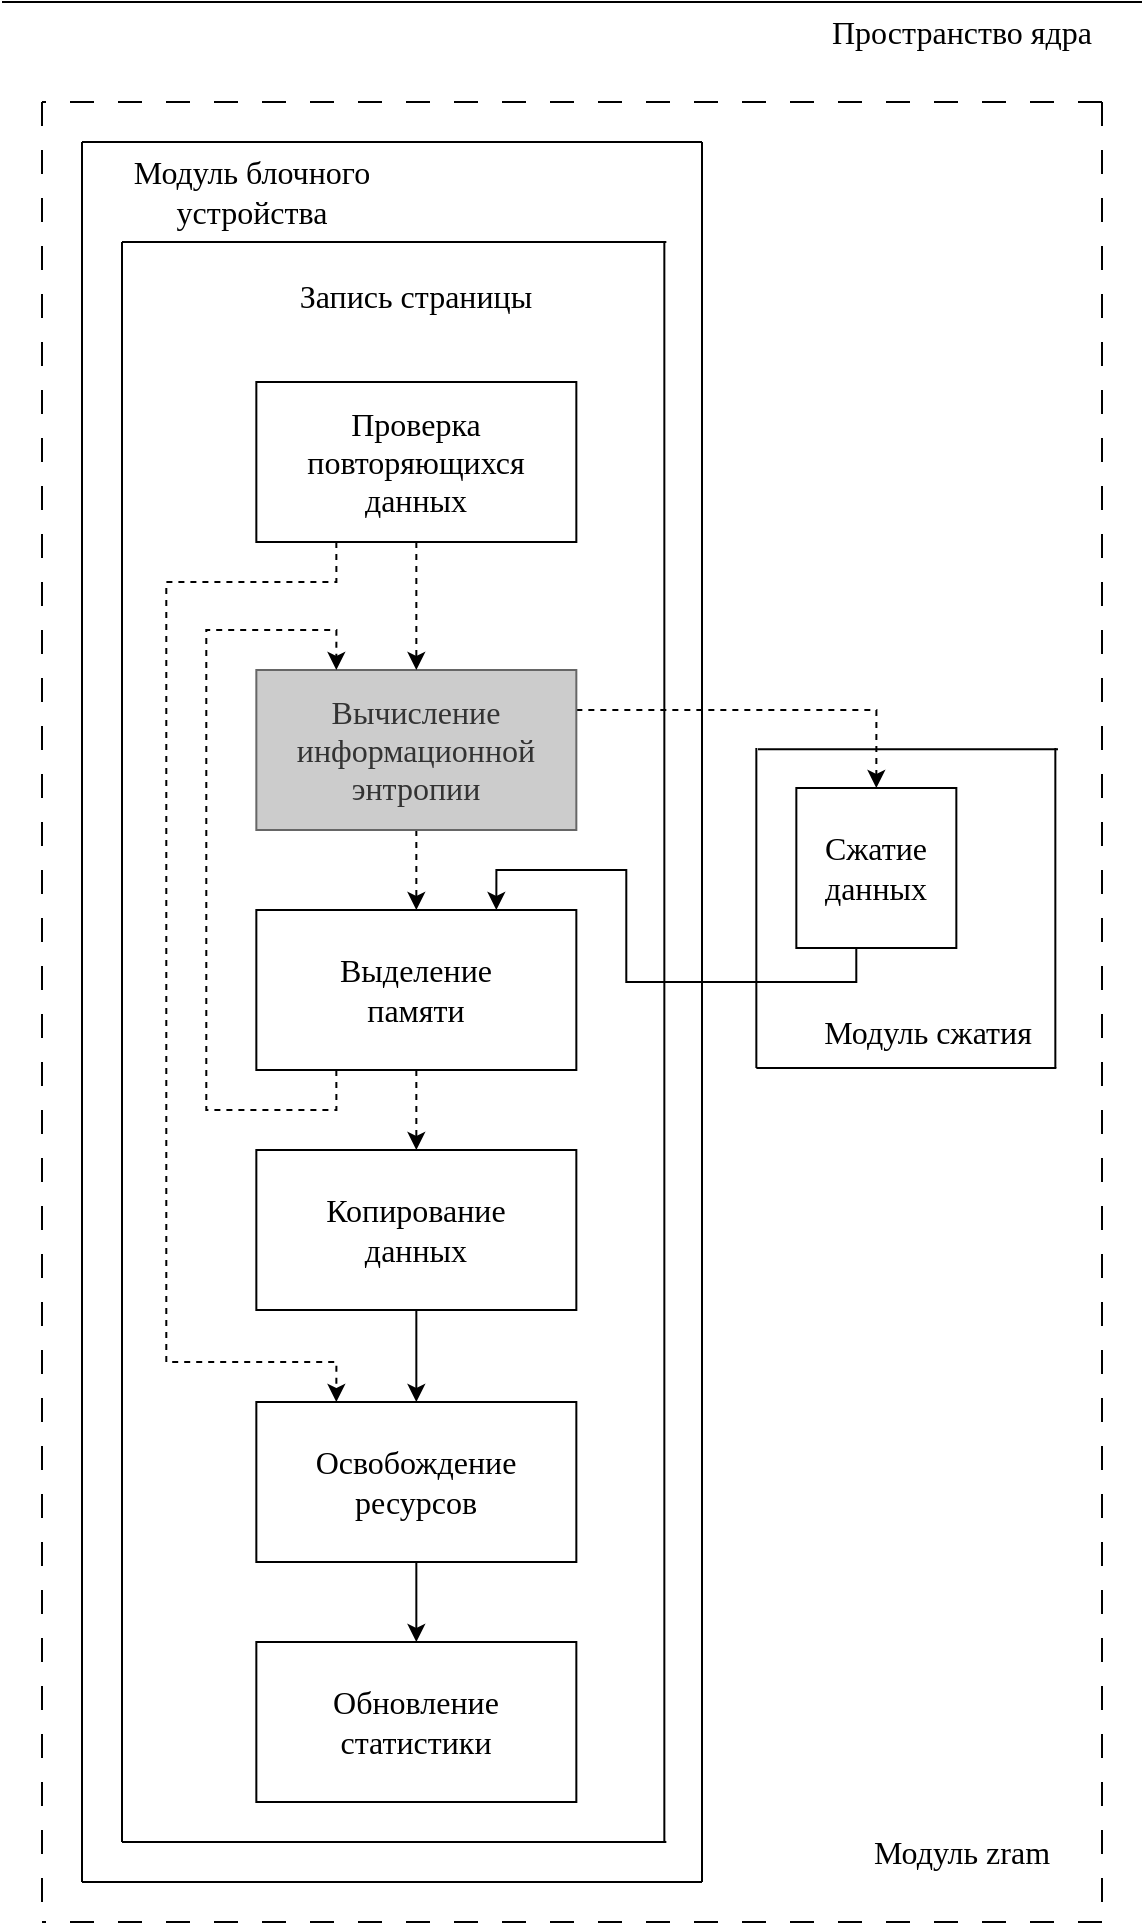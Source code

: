 <mxfile version="21.3.6" type="device">
  <diagram name="Страница 1" id="bHYNRlSTIzHRA6oqRkjn">
    <mxGraphModel dx="978" dy="591" grid="1" gridSize="10" guides="1" tooltips="1" connect="1" arrows="1" fold="1" page="1" pageScale="1" pageWidth="600" pageHeight="1000" math="0" shadow="0">
      <root>
        <mxCell id="0" />
        <mxCell id="1" parent="0" />
        <mxCell id="8-j4BtTnx-JnqvVjRiaJ-2" value="Пространство ядра" style="text;html=1;strokeColor=none;fillColor=none;align=center;verticalAlign=middle;whiteSpace=wrap;rounded=0;fontFamily=Times New Roman;fontSize=16;" parent="1" vertex="1">
          <mxGeometry x="425" y="20" width="140" height="30" as="geometry" />
        </mxCell>
        <mxCell id="8-j4BtTnx-JnqvVjRiaJ-4" value="Модуль zram" style="text;html=1;strokeColor=none;fillColor=none;align=center;verticalAlign=middle;whiteSpace=wrap;rounded=0;fontFamily=Times New Roman;fontSize=16;" parent="1" vertex="1">
          <mxGeometry x="445" y="930" width="100" height="30" as="geometry" />
        </mxCell>
        <mxCell id="8-j4BtTnx-JnqvVjRiaJ-5" value="" style="endArrow=none;dashed=1;html=1;rounded=0;endSize=6;strokeWidth=1;dashPattern=12 12;" parent="1" edge="1">
          <mxGeometry width="50" height="50" relative="1" as="geometry">
            <mxPoint x="35" y="70" as="sourcePoint" />
            <mxPoint x="35" y="980" as="targetPoint" />
          </mxGeometry>
        </mxCell>
        <mxCell id="8-j4BtTnx-JnqvVjRiaJ-9" value="Модуль сжатия" style="text;html=1;strokeColor=none;fillColor=none;align=center;verticalAlign=middle;whiteSpace=wrap;rounded=0;fontFamily=Times New Roman;fontSize=16;" parent="1" vertex="1">
          <mxGeometry x="423.0" y="520" width="110" height="30" as="geometry" />
        </mxCell>
        <mxCell id="8-j4BtTnx-JnqvVjRiaJ-10" value="" style="endArrow=none;html=1;rounded=0;" parent="1" edge="1">
          <mxGeometry width="50" height="50" relative="1" as="geometry">
            <mxPoint x="392.17" y="553" as="sourcePoint" />
            <mxPoint x="392.17" y="393" as="targetPoint" />
          </mxGeometry>
        </mxCell>
        <mxCell id="8-j4BtTnx-JnqvVjRiaJ-11" value="" style="endArrow=none;html=1;rounded=0;" parent="1" edge="1">
          <mxGeometry width="50" height="50" relative="1" as="geometry">
            <mxPoint x="543" y="393.66" as="sourcePoint" />
            <mxPoint x="393.0" y="393.66" as="targetPoint" />
          </mxGeometry>
        </mxCell>
        <mxCell id="8-j4BtTnx-JnqvVjRiaJ-12" value="" style="endArrow=none;html=1;rounded=0;" parent="1" edge="1">
          <mxGeometry width="50" height="50" relative="1" as="geometry">
            <mxPoint x="542.17" y="553" as="sourcePoint" />
            <mxPoint x="392.17" y="553" as="targetPoint" />
          </mxGeometry>
        </mxCell>
        <mxCell id="8-j4BtTnx-JnqvVjRiaJ-13" value="" style="endArrow=none;html=1;rounded=0;" parent="1" edge="1">
          <mxGeometry width="50" height="50" relative="1" as="geometry">
            <mxPoint x="541.67" y="553" as="sourcePoint" />
            <mxPoint x="541.67" y="393" as="targetPoint" />
          </mxGeometry>
        </mxCell>
        <mxCell id="8-j4BtTnx-JnqvVjRiaJ-42" style="edgeStyle=orthogonalEdgeStyle;rounded=0;orthogonalLoop=1;jettySize=auto;html=1;exitX=0.5;exitY=1;exitDx=0;exitDy=0;entryX=0.5;entryY=0;entryDx=0;entryDy=0;dashed=1;" parent="1" source="8-j4BtTnx-JnqvVjRiaJ-14" target="8-j4BtTnx-JnqvVjRiaJ-41" edge="1">
          <mxGeometry relative="1" as="geometry" />
        </mxCell>
        <mxCell id="q-0QKQOBBgqSstTUB_Su-4" style="edgeStyle=orthogonalEdgeStyle;rounded=0;orthogonalLoop=1;jettySize=auto;html=1;exitX=1;exitY=0.25;exitDx=0;exitDy=0;entryX=0.5;entryY=0;entryDx=0;entryDy=0;dashed=1;" parent="1" source="8-j4BtTnx-JnqvVjRiaJ-14" target="8-j4BtTnx-JnqvVjRiaJ-22" edge="1">
          <mxGeometry relative="1" as="geometry" />
        </mxCell>
        <mxCell id="8-j4BtTnx-JnqvVjRiaJ-14" value="Вычисление информационной энтропии" style="rounded=0;whiteSpace=wrap;html=1;fontFamily=Times New Roman;fontSize=16;labelBackgroundColor=none;fillColor=#CCCCCC;fontColor=#333333;strokeColor=#666666;" parent="1" vertex="1">
          <mxGeometry x="142.17" y="354" width="160" height="80" as="geometry" />
        </mxCell>
        <mxCell id="8-j4BtTnx-JnqvVjRiaJ-15" value="Модуль блочного устройства" style="text;html=1;strokeColor=none;fillColor=none;align=center;verticalAlign=middle;whiteSpace=wrap;rounded=0;fontFamily=Times New Roman;fontSize=16;" parent="1" vertex="1">
          <mxGeometry x="55.0" y="100" width="170" height="30" as="geometry" />
        </mxCell>
        <mxCell id="8-j4BtTnx-JnqvVjRiaJ-17" value="" style="endArrow=none;html=1;rounded=0;" parent="1" edge="1">
          <mxGeometry width="50" height="50" relative="1" as="geometry">
            <mxPoint x="585" y="20" as="sourcePoint" />
            <mxPoint x="15" y="20.0" as="targetPoint" />
          </mxGeometry>
        </mxCell>
        <mxCell id="8-j4BtTnx-JnqvVjRiaJ-40" style="edgeStyle=orthogonalEdgeStyle;rounded=0;orthogonalLoop=1;jettySize=auto;html=1;exitX=0.5;exitY=1;exitDx=0;exitDy=0;entryX=0.5;entryY=0;entryDx=0;entryDy=0;dashed=1;" parent="1" source="8-j4BtTnx-JnqvVjRiaJ-21" target="8-j4BtTnx-JnqvVjRiaJ-14" edge="1">
          <mxGeometry relative="1" as="geometry" />
        </mxCell>
        <mxCell id="q-0QKQOBBgqSstTUB_Su-3" style="edgeStyle=orthogonalEdgeStyle;rounded=0;orthogonalLoop=1;jettySize=auto;html=1;exitX=0.25;exitY=1;exitDx=0;exitDy=0;entryX=0.25;entryY=0;entryDx=0;entryDy=0;dashed=1;" parent="1" source="8-j4BtTnx-JnqvVjRiaJ-21" target="8-j4BtTnx-JnqvVjRiaJ-26" edge="1">
          <mxGeometry relative="1" as="geometry">
            <Array as="points">
              <mxPoint x="182.17" y="310" />
              <mxPoint x="97.17" y="310" />
              <mxPoint x="97.17" y="700" />
              <mxPoint x="182.17" y="700" />
            </Array>
          </mxGeometry>
        </mxCell>
        <mxCell id="8-j4BtTnx-JnqvVjRiaJ-21" value="Проверка повторяющихся&lt;br&gt;данных" style="rounded=0;whiteSpace=wrap;html=1;fontFamily=Times New Roman;fontSize=16;" parent="1" vertex="1">
          <mxGeometry x="142.17" y="210" width="160" height="80" as="geometry" />
        </mxCell>
        <mxCell id="q-0QKQOBBgqSstTUB_Su-5" style="edgeStyle=orthogonalEdgeStyle;rounded=0;orthogonalLoop=1;jettySize=auto;html=1;exitX=0.5;exitY=1;exitDx=0;exitDy=0;entryX=0.75;entryY=0;entryDx=0;entryDy=0;" parent="1" source="8-j4BtTnx-JnqvVjRiaJ-22" target="8-j4BtTnx-JnqvVjRiaJ-41" edge="1">
          <mxGeometry relative="1" as="geometry">
            <Array as="points">
              <mxPoint x="442.17" y="510" />
              <mxPoint x="327.17" y="510" />
              <mxPoint x="327.17" y="454" />
              <mxPoint x="262.17" y="454" />
            </Array>
          </mxGeometry>
        </mxCell>
        <mxCell id="8-j4BtTnx-JnqvVjRiaJ-22" value="Сжатие данных" style="rounded=0;whiteSpace=wrap;html=1;fontFamily=Times New Roman;fontSize=16;" parent="1" vertex="1">
          <mxGeometry x="412.17" y="413" width="80" height="80" as="geometry" />
        </mxCell>
        <mxCell id="8-j4BtTnx-JnqvVjRiaJ-49" style="edgeStyle=orthogonalEdgeStyle;rounded=0;orthogonalLoop=1;jettySize=auto;html=1;exitX=0.5;exitY=1;exitDx=0;exitDy=0;entryX=0.5;entryY=0;entryDx=0;entryDy=0;" parent="1" source="8-j4BtTnx-JnqvVjRiaJ-24" target="8-j4BtTnx-JnqvVjRiaJ-26" edge="1">
          <mxGeometry relative="1" as="geometry" />
        </mxCell>
        <mxCell id="8-j4BtTnx-JnqvVjRiaJ-24" value="Копирование&lt;br&gt;данных" style="rounded=0;whiteSpace=wrap;html=1;fontFamily=Times New Roman;fontSize=16;" parent="1" vertex="1">
          <mxGeometry x="142.17" y="594" width="160" height="80" as="geometry" />
        </mxCell>
        <mxCell id="8-j4BtTnx-JnqvVjRiaJ-25" value="Обновление статистики" style="rounded=0;whiteSpace=wrap;html=1;fontFamily=Times New Roman;fontSize=16;" parent="1" vertex="1">
          <mxGeometry x="142.17" y="840" width="160" height="80" as="geometry" />
        </mxCell>
        <mxCell id="8-j4BtTnx-JnqvVjRiaJ-50" style="edgeStyle=orthogonalEdgeStyle;rounded=0;orthogonalLoop=1;jettySize=auto;html=1;exitX=0.5;exitY=1;exitDx=0;exitDy=0;entryX=0.5;entryY=0;entryDx=0;entryDy=0;" parent="1" source="8-j4BtTnx-JnqvVjRiaJ-26" target="8-j4BtTnx-JnqvVjRiaJ-25" edge="1">
          <mxGeometry relative="1" as="geometry" />
        </mxCell>
        <mxCell id="8-j4BtTnx-JnqvVjRiaJ-26" value="Освобождение&lt;br&gt;ресурсов" style="rounded=0;whiteSpace=wrap;html=1;fontFamily=Times New Roman;fontSize=16;" parent="1" vertex="1">
          <mxGeometry x="142.17" y="720" width="160" height="80" as="geometry" />
        </mxCell>
        <mxCell id="8-j4BtTnx-JnqvVjRiaJ-48" style="edgeStyle=orthogonalEdgeStyle;rounded=0;orthogonalLoop=1;jettySize=auto;html=1;exitX=0.5;exitY=1;exitDx=0;exitDy=0;entryX=0.5;entryY=0;entryDx=0;entryDy=0;dashed=1;" parent="1" source="8-j4BtTnx-JnqvVjRiaJ-41" target="8-j4BtTnx-JnqvVjRiaJ-24" edge="1">
          <mxGeometry relative="1" as="geometry" />
        </mxCell>
        <mxCell id="q-0QKQOBBgqSstTUB_Su-1" style="edgeStyle=orthogonalEdgeStyle;rounded=0;orthogonalLoop=1;jettySize=auto;html=1;exitX=0.25;exitY=1;exitDx=0;exitDy=0;entryX=0.25;entryY=0;entryDx=0;entryDy=0;dashed=1;" parent="1" source="8-j4BtTnx-JnqvVjRiaJ-41" target="8-j4BtTnx-JnqvVjRiaJ-14" edge="1">
          <mxGeometry relative="1" as="geometry">
            <Array as="points">
              <mxPoint x="182.17" y="574" />
              <mxPoint x="117.17" y="574" />
              <mxPoint x="117.17" y="334" />
              <mxPoint x="182.17" y="334" />
            </Array>
          </mxGeometry>
        </mxCell>
        <mxCell id="8-j4BtTnx-JnqvVjRiaJ-41" value="Выделение &lt;br&gt;памяти" style="rounded=0;whiteSpace=wrap;html=1;fontFamily=Times New Roman;fontSize=16;" parent="1" vertex="1">
          <mxGeometry x="142.17" y="474" width="160" height="80" as="geometry" />
        </mxCell>
        <mxCell id="8-j4BtTnx-JnqvVjRiaJ-57" value="" style="endArrow=none;html=1;rounded=0;" parent="1" edge="1">
          <mxGeometry width="50" height="50" relative="1" as="geometry">
            <mxPoint x="347.17" y="140" as="sourcePoint" />
            <mxPoint x="75" y="140" as="targetPoint" />
          </mxGeometry>
        </mxCell>
        <mxCell id="8-j4BtTnx-JnqvVjRiaJ-58" value="" style="endArrow=none;html=1;rounded=0;" parent="1" edge="1">
          <mxGeometry width="50" height="50" relative="1" as="geometry">
            <mxPoint x="347.17" y="940" as="sourcePoint" />
            <mxPoint x="75" y="940" as="targetPoint" />
          </mxGeometry>
        </mxCell>
        <mxCell id="q-0QKQOBBgqSstTUB_Su-6" value="" style="endArrow=none;html=1;rounded=0;" parent="1" edge="1">
          <mxGeometry width="50" height="50" relative="1" as="geometry">
            <mxPoint x="346.17" y="940" as="sourcePoint" />
            <mxPoint x="346.17" y="140" as="targetPoint" />
          </mxGeometry>
        </mxCell>
        <mxCell id="0QxBdEduHU2mTVZzbe1w-1" value="Запись страницы" style="text;html=1;strokeColor=none;fillColor=none;align=center;verticalAlign=middle;whiteSpace=wrap;rounded=0;fontFamily=Times New Roman;fontSize=16;" vertex="1" parent="1">
          <mxGeometry x="137.17" y="152" width="170" height="30" as="geometry" />
        </mxCell>
        <mxCell id="0QxBdEduHU2mTVZzbe1w-2" value="" style="endArrow=none;html=1;rounded=0;" edge="1" parent="1">
          <mxGeometry width="50" height="50" relative="1" as="geometry">
            <mxPoint x="365" y="960" as="sourcePoint" />
            <mxPoint x="365" y="90" as="targetPoint" />
          </mxGeometry>
        </mxCell>
        <mxCell id="0QxBdEduHU2mTVZzbe1w-3" value="" style="endArrow=none;html=1;rounded=0;" edge="1" parent="1">
          <mxGeometry width="50" height="50" relative="1" as="geometry">
            <mxPoint x="55" y="960" as="sourcePoint" />
            <mxPoint x="55" y="90" as="targetPoint" />
          </mxGeometry>
        </mxCell>
        <mxCell id="0QxBdEduHU2mTVZzbe1w-4" value="" style="endArrow=none;html=1;rounded=0;" edge="1" parent="1">
          <mxGeometry width="50" height="50" relative="1" as="geometry">
            <mxPoint x="365" y="960" as="sourcePoint" />
            <mxPoint x="55.0" y="960" as="targetPoint" />
          </mxGeometry>
        </mxCell>
        <mxCell id="0QxBdEduHU2mTVZzbe1w-5" value="" style="endArrow=none;html=1;rounded=0;" edge="1" parent="1">
          <mxGeometry width="50" height="50" relative="1" as="geometry">
            <mxPoint x="365" y="90" as="sourcePoint" />
            <mxPoint x="55.0" y="90" as="targetPoint" />
          </mxGeometry>
        </mxCell>
        <mxCell id="0QxBdEduHU2mTVZzbe1w-6" value="" style="endArrow=none;html=1;rounded=0;" edge="1" parent="1">
          <mxGeometry width="50" height="50" relative="1" as="geometry">
            <mxPoint x="75" y="940" as="sourcePoint" />
            <mxPoint x="75" y="140" as="targetPoint" />
          </mxGeometry>
        </mxCell>
        <mxCell id="0QxBdEduHU2mTVZzbe1w-7" value="" style="endArrow=none;dashed=1;html=1;rounded=0;endSize=6;strokeWidth=1;dashPattern=12 12;" edge="1" parent="1">
          <mxGeometry width="50" height="50" relative="1" as="geometry">
            <mxPoint x="565" y="70" as="sourcePoint" />
            <mxPoint x="565" y="980" as="targetPoint" />
          </mxGeometry>
        </mxCell>
        <mxCell id="0QxBdEduHU2mTVZzbe1w-8" value="" style="endArrow=none;dashed=1;html=1;rounded=0;endSize=6;strokeWidth=1;dashPattern=12 12;" edge="1" parent="1">
          <mxGeometry width="50" height="50" relative="1" as="geometry">
            <mxPoint x="565" y="980" as="sourcePoint" />
            <mxPoint x="35" y="980" as="targetPoint" />
          </mxGeometry>
        </mxCell>
        <mxCell id="0QxBdEduHU2mTVZzbe1w-9" value="" style="endArrow=none;dashed=1;html=1;rounded=0;endSize=6;strokeWidth=1;dashPattern=12 12;" edge="1" parent="1">
          <mxGeometry width="50" height="50" relative="1" as="geometry">
            <mxPoint x="565" y="70" as="sourcePoint" />
            <mxPoint x="35" y="70" as="targetPoint" />
          </mxGeometry>
        </mxCell>
      </root>
    </mxGraphModel>
  </diagram>
</mxfile>
